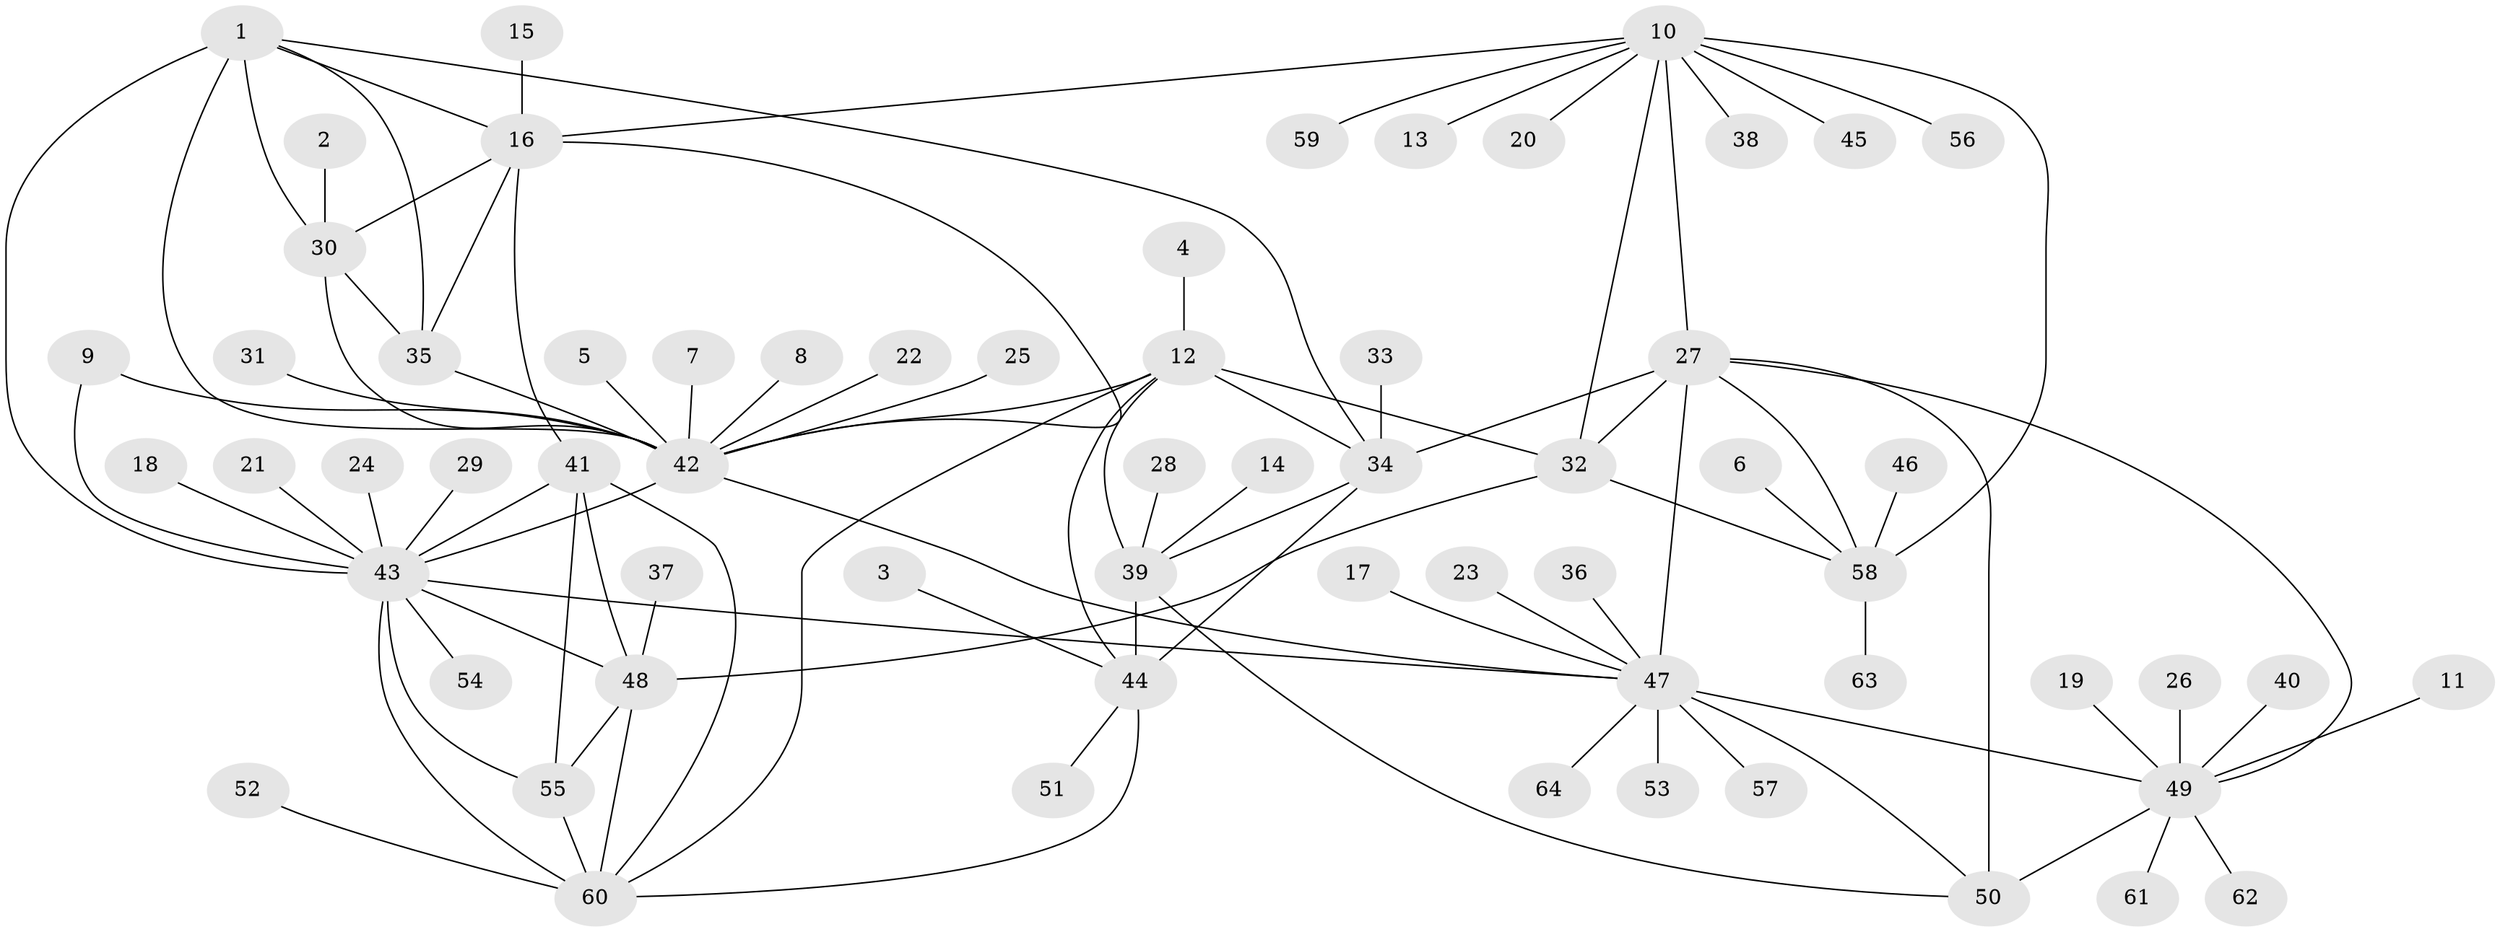 // original degree distribution, {9: 0.047244094488188976, 7: 0.023622047244094488, 8: 0.07086614173228346, 10: 0.015748031496062992, 6: 0.031496062992125984, 13: 0.015748031496062992, 11: 0.015748031496062992, 14: 0.007874015748031496, 5: 0.007874015748031496, 1: 0.6220472440944882, 2: 0.11023622047244094, 3: 0.023622047244094488, 4: 0.007874015748031496}
// Generated by graph-tools (version 1.1) at 2025/26/03/09/25 03:26:44]
// undirected, 64 vertices, 96 edges
graph export_dot {
graph [start="1"]
  node [color=gray90,style=filled];
  1;
  2;
  3;
  4;
  5;
  6;
  7;
  8;
  9;
  10;
  11;
  12;
  13;
  14;
  15;
  16;
  17;
  18;
  19;
  20;
  21;
  22;
  23;
  24;
  25;
  26;
  27;
  28;
  29;
  30;
  31;
  32;
  33;
  34;
  35;
  36;
  37;
  38;
  39;
  40;
  41;
  42;
  43;
  44;
  45;
  46;
  47;
  48;
  49;
  50;
  51;
  52;
  53;
  54;
  55;
  56;
  57;
  58;
  59;
  60;
  61;
  62;
  63;
  64;
  1 -- 16 [weight=1.0];
  1 -- 30 [weight=1.0];
  1 -- 34 [weight=1.0];
  1 -- 35 [weight=1.0];
  1 -- 42 [weight=2.0];
  1 -- 43 [weight=1.0];
  2 -- 30 [weight=1.0];
  3 -- 44 [weight=1.0];
  4 -- 12 [weight=1.0];
  5 -- 42 [weight=1.0];
  6 -- 58 [weight=1.0];
  7 -- 42 [weight=1.0];
  8 -- 42 [weight=1.0];
  9 -- 42 [weight=1.0];
  9 -- 43 [weight=1.0];
  10 -- 13 [weight=1.0];
  10 -- 16 [weight=1.0];
  10 -- 20 [weight=1.0];
  10 -- 27 [weight=2.0];
  10 -- 32 [weight=2.0];
  10 -- 38 [weight=1.0];
  10 -- 45 [weight=1.0];
  10 -- 56 [weight=1.0];
  10 -- 58 [weight=4.0];
  10 -- 59 [weight=1.0];
  11 -- 49 [weight=1.0];
  12 -- 32 [weight=1.0];
  12 -- 34 [weight=2.0];
  12 -- 39 [weight=1.0];
  12 -- 42 [weight=1.0];
  12 -- 44 [weight=2.0];
  12 -- 60 [weight=1.0];
  14 -- 39 [weight=1.0];
  15 -- 16 [weight=1.0];
  16 -- 30 [weight=1.0];
  16 -- 35 [weight=1.0];
  16 -- 41 [weight=1.0];
  16 -- 42 [weight=2.0];
  17 -- 47 [weight=1.0];
  18 -- 43 [weight=1.0];
  19 -- 49 [weight=1.0];
  21 -- 43 [weight=1.0];
  22 -- 42 [weight=1.0];
  23 -- 47 [weight=1.0];
  24 -- 43 [weight=1.0];
  25 -- 42 [weight=1.0];
  26 -- 49 [weight=1.0];
  27 -- 32 [weight=1.0];
  27 -- 34 [weight=1.0];
  27 -- 47 [weight=4.0];
  27 -- 49 [weight=2.0];
  27 -- 50 [weight=3.0];
  27 -- 58 [weight=2.0];
  28 -- 39 [weight=1.0];
  29 -- 43 [weight=1.0];
  30 -- 35 [weight=1.0];
  30 -- 42 [weight=2.0];
  31 -- 42 [weight=1.0];
  32 -- 48 [weight=1.0];
  32 -- 58 [weight=2.0];
  33 -- 34 [weight=1.0];
  34 -- 39 [weight=2.0];
  34 -- 44 [weight=4.0];
  35 -- 42 [weight=2.0];
  36 -- 47 [weight=1.0];
  37 -- 48 [weight=1.0];
  39 -- 44 [weight=2.0];
  39 -- 50 [weight=1.0];
  40 -- 49 [weight=1.0];
  41 -- 43 [weight=2.0];
  41 -- 48 [weight=1.0];
  41 -- 55 [weight=1.0];
  41 -- 60 [weight=1.0];
  42 -- 43 [weight=1.0];
  42 -- 47 [weight=1.0];
  43 -- 47 [weight=1.0];
  43 -- 48 [weight=2.0];
  43 -- 54 [weight=1.0];
  43 -- 55 [weight=2.0];
  43 -- 60 [weight=2.0];
  44 -- 51 [weight=1.0];
  44 -- 60 [weight=1.0];
  46 -- 58 [weight=1.0];
  47 -- 49 [weight=2.0];
  47 -- 50 [weight=2.0];
  47 -- 53 [weight=1.0];
  47 -- 57 [weight=1.0];
  47 -- 64 [weight=1.0];
  48 -- 55 [weight=1.0];
  48 -- 60 [weight=1.0];
  49 -- 50 [weight=1.0];
  49 -- 61 [weight=1.0];
  49 -- 62 [weight=1.0];
  52 -- 60 [weight=1.0];
  55 -- 60 [weight=1.0];
  58 -- 63 [weight=1.0];
}
